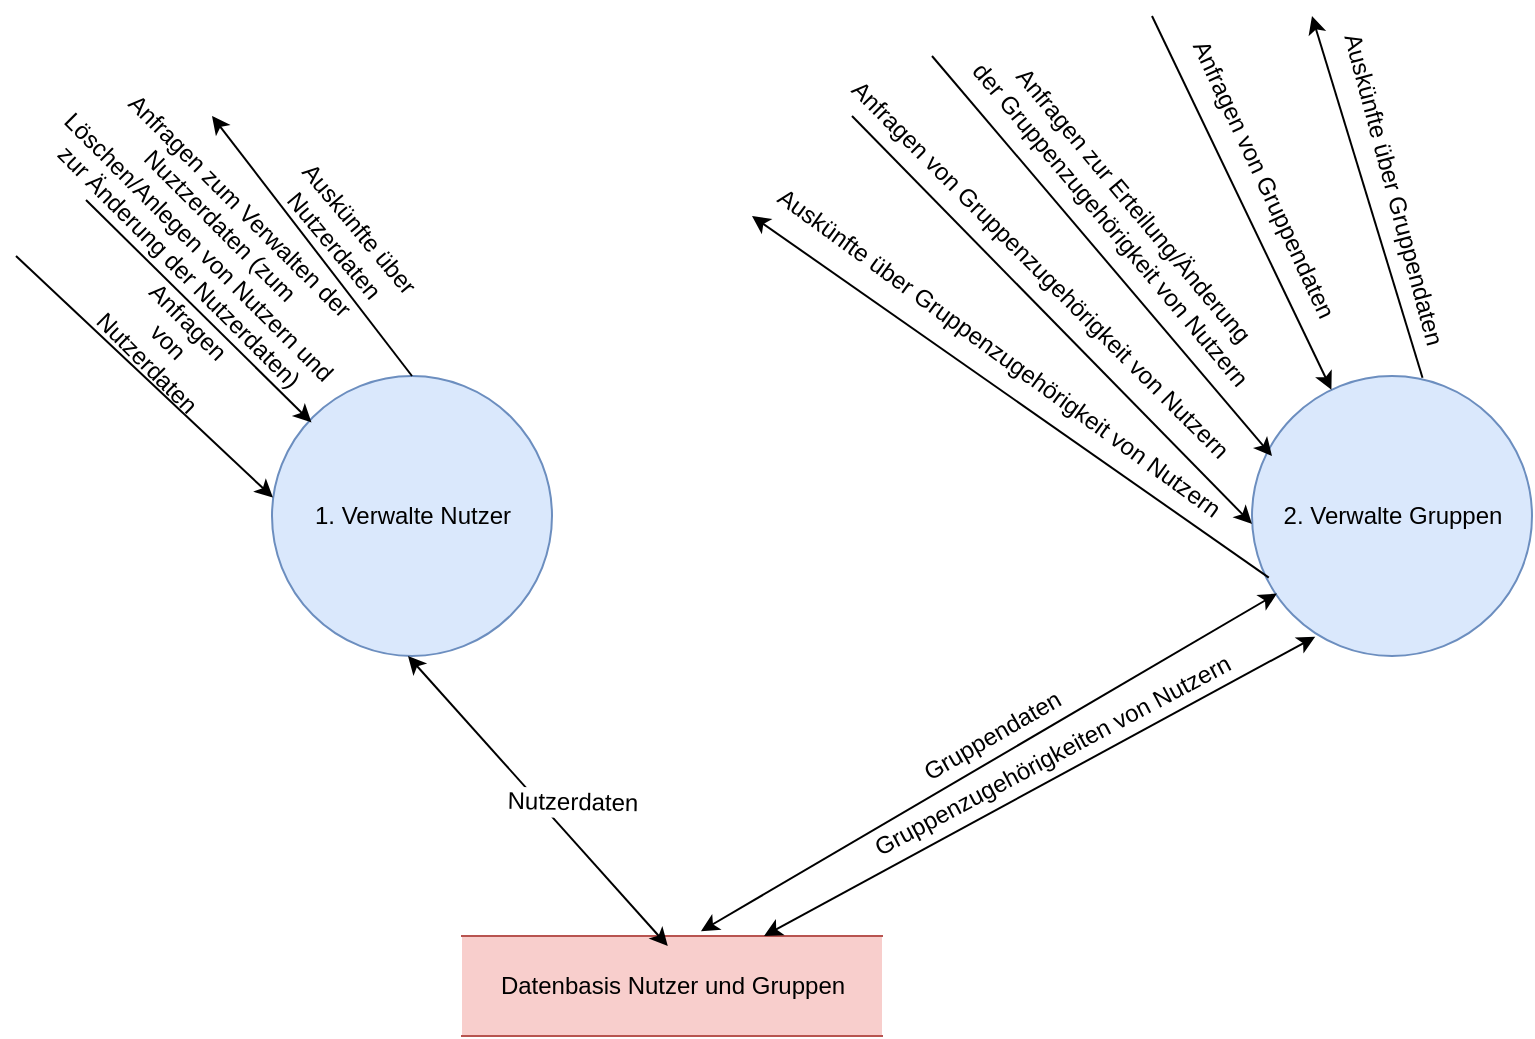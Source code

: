 <mxfile version="12.3.3" type="device" pages="1"><diagram name="Page-1" id="c7558073-3199-34d8-9f00-42111426c3f3"><mxGraphModel dx="1784" dy="1717" grid="1" gridSize="10" guides="1" tooltips="1" connect="1" arrows="1" fold="1" page="1" pageScale="1" pageWidth="826" pageHeight="1169" background="#ffffff" math="0" shadow="0"><root><mxCell id="0"/><mxCell id="1" parent="0"/><mxCell id="dEH05XnSJd75by17uOdA-97" value="1. Verwalte Nutzer &lt;br&gt;" style="shape=ellipse;html=1;dashed=0;whitespace=wrap;perimeter=ellipsePerimeter;fillColor=#dae8fc;strokeColor=#6c8ebf;" parent="1" vertex="1"><mxGeometry x="100" y="70" width="140" height="140" as="geometry"/></mxCell><mxCell id="dEH05XnSJd75by17uOdA-98" value="2. Verwalte Gruppen" style="shape=ellipse;html=1;dashed=0;whitespace=wrap;perimeter=ellipsePerimeter;fillColor=#dae8fc;strokeColor=#6c8ebf;" parent="1" vertex="1"><mxGeometry x="590" y="70" width="140" height="140" as="geometry"/></mxCell><mxCell id="dEH05XnSJd75by17uOdA-102" value="Datenbasis Nutzer und Gruppen" style="html=1;dashed=0;whitespace=wrap;shape=partialRectangle;right=0;left=0;fillColor=#f8cecc;strokeColor=#b85450;" parent="1" vertex="1"><mxGeometry x="195" y="350" width="210" height="50" as="geometry"/></mxCell><mxCell id="dEH05XnSJd75by17uOdA-106" value="" style="endArrow=classic;html=1;entryX=0.091;entryY=0.223;entryDx=0;entryDy=0;entryPerimeter=0;" parent="1" edge="1"><mxGeometry width="50" height="50" relative="1" as="geometry"><mxPoint x="7" y="-18" as="sourcePoint"/><mxPoint x="119.74" y="93.22" as="targetPoint"/></mxGeometry></mxCell><mxCell id="dEH05XnSJd75by17uOdA-107" value="" style="endArrow=classic;html=1;" parent="1" edge="1"><mxGeometry width="50" height="50" relative="1" as="geometry"><mxPoint x="430" y="-90" as="sourcePoint"/><mxPoint x="600" y="110" as="targetPoint"/></mxGeometry></mxCell><mxCell id="dEH05XnSJd75by17uOdA-109" value="Anfragen zum Verwalten der Nuztzerdaten (zum Löschen/Anlegen von Nutzern und zur Änderung der Nutzerdaten)" style="text;html=1;strokeColor=none;fillColor=none;align=center;verticalAlign=middle;whiteSpace=wrap;rounded=0;rotation=45;" parent="1" vertex="1"><mxGeometry x="-26" y="-35" width="190" height="70" as="geometry"/></mxCell><mxCell id="dEH05XnSJd75by17uOdA-112" value="&amp;nbsp;Auskünfte über Nutzerdaten" style="text;html=1;strokeColor=none;fillColor=none;align=center;verticalAlign=middle;whiteSpace=wrap;rounded=0;rotation=50;" parent="1" vertex="1"><mxGeometry x="90" y="-20" width="95" height="39" as="geometry"/></mxCell><mxCell id="dEH05XnSJd75by17uOdA-116" value="" style="endArrow=classic;html=1;exitX=0.5;exitY=0;exitDx=0;exitDy=0;" parent="1" source="dEH05XnSJd75by17uOdA-97" edge="1"><mxGeometry width="50" height="50" relative="1" as="geometry"><mxPoint x="141" y="80" as="sourcePoint"/><mxPoint x="70" y="-60" as="targetPoint"/></mxGeometry></mxCell><mxCell id="dEH05XnSJd75by17uOdA-119" value="" style="endArrow=classic;startArrow=classic;html=1;entryX=0.5;entryY=1;entryDx=0;entryDy=0;exitX=0.49;exitY=0.1;exitDx=0;exitDy=0;exitPerimeter=0;" parent="1" source="dEH05XnSJd75by17uOdA-102" edge="1"><mxGeometry width="50" height="50" relative="1" as="geometry"><mxPoint x="168" y="330" as="sourcePoint"/><mxPoint x="168" y="210" as="targetPoint"/></mxGeometry></mxCell><mxCell id="dEH05XnSJd75by17uOdA-142" value="Nutzerdaten" style="text;html=1;align=center;verticalAlign=middle;resizable=0;points=[];;labelBackgroundColor=#ffffff;rotation=1;" parent="dEH05XnSJd75by17uOdA-119" vertex="1" connectable="0"><mxGeometry x="-0.231" y="1" relative="1" as="geometry"><mxPoint x="3" y="-17.5" as="offset"/></mxGeometry></mxCell><mxCell id="dEH05XnSJd75by17uOdA-134" value="Anfragen von Nutzerdaten" style="text;html=1;strokeColor=none;fillColor=none;align=center;verticalAlign=middle;whiteSpace=wrap;rounded=0;rotation=45;" parent="1" vertex="1"><mxGeometry x="28" y="43" width="40" height="20" as="geometry"/></mxCell><mxCell id="dEH05XnSJd75by17uOdA-136" value="" style="endArrow=classic;html=1;entryX=-0.011;entryY=0.577;entryDx=0;entryDy=0;entryPerimeter=0;" parent="1" edge="1"><mxGeometry width="50" height="50" relative="1" as="geometry"><mxPoint x="-28" y="10" as="sourcePoint"/><mxPoint x="100.46" y="130.78" as="targetPoint"/></mxGeometry></mxCell><mxCell id="dEH05XnSJd75by17uOdA-146" value="" style="endArrow=classic;html=1;" parent="1" target="dEH05XnSJd75by17uOdA-98" edge="1"><mxGeometry width="50" height="50" relative="1" as="geometry"><mxPoint x="540" y="-110" as="sourcePoint"/><mxPoint x="797.2" y="-152.84" as="targetPoint"/></mxGeometry></mxCell><mxCell id="dEH05XnSJd75by17uOdA-148" value="Anfragen von Gruppendaten" style="text;html=1;align=center;verticalAlign=middle;resizable=0;points=[];;labelBackgroundColor=#ffffff;rotation=65;" parent="dEH05XnSJd75by17uOdA-146" vertex="1" connectable="0"><mxGeometry x="-0.314" y="1" relative="1" as="geometry"><mxPoint x="24" y="17" as="offset"/></mxGeometry></mxCell><mxCell id="dEH05XnSJd75by17uOdA-147" value="" style="endArrow=classic;html=1;exitX=0.609;exitY=0.006;exitDx=0;exitDy=0;exitPerimeter=0;" parent="1" source="dEH05XnSJd75by17uOdA-98" edge="1"><mxGeometry width="50" height="50" relative="1" as="geometry"><mxPoint x="670" y="-80" as="sourcePoint"/><mxPoint x="620" y="-110" as="targetPoint"/></mxGeometry></mxCell><mxCell id="dEH05XnSJd75by17uOdA-149" value="Auskünfte über Gruppendaten" style="text;html=1;align=center;verticalAlign=middle;resizable=0;points=[];;labelBackgroundColor=#ffffff;rotation=75;" parent="dEH05XnSJd75by17uOdA-147" vertex="1" connectable="0"><mxGeometry x="0.283" relative="1" as="geometry"><mxPoint x="21" y="21" as="offset"/></mxGeometry></mxCell><mxCell id="dEH05XnSJd75by17uOdA-159" value="Anfragen zur Erteilung/Änderung &lt;br&gt;der&amp;nbsp;&lt;span style=&quot;background-color: rgb(255 , 255 , 255)&quot;&gt;Gruppenzugehörigkeit von Nutzern&lt;/span&gt;" style="text;html=1;align=center;verticalAlign=middle;resizable=0;points=[];;autosize=1;rotation=50;" parent="1" vertex="1"><mxGeometry x="415" y="-26" width="220" height="30" as="geometry"/></mxCell><mxCell id="dEH05XnSJd75by17uOdA-161" value="" style="endArrow=classic;html=1;" parent="1" edge="1"><mxGeometry width="50" height="50" relative="1" as="geometry"><mxPoint x="390" y="-60" as="sourcePoint"/><mxPoint x="590" y="144" as="targetPoint"/></mxGeometry></mxCell><mxCell id="dEH05XnSJd75by17uOdA-163" value="Anfragen von Gruppenzugehörigkeit von Nutzern" style="text;html=1;align=center;verticalAlign=middle;resizable=0;points=[];;labelBackgroundColor=#ffffff;rotation=45;" parent="dEH05XnSJd75by17uOdA-161" vertex="1" connectable="0"><mxGeometry x="-0.12" y="2" relative="1" as="geometry"><mxPoint x="5" y="-12" as="offset"/></mxGeometry></mxCell><mxCell id="dEH05XnSJd75by17uOdA-164" value="" style="endArrow=classic;html=1;exitX=0.06;exitY=0.72;exitDx=0;exitDy=0;exitPerimeter=0;" parent="1" source="dEH05XnSJd75by17uOdA-98" edge="1"><mxGeometry width="50" height="50" relative="1" as="geometry"><mxPoint x="-10" y="710" as="sourcePoint"/><mxPoint x="340" y="-10" as="targetPoint"/></mxGeometry></mxCell><mxCell id="dEH05XnSJd75by17uOdA-165" value="Auskünfte über Gruppenzugehörigkeit von Nutzern" style="text;html=1;align=center;verticalAlign=middle;resizable=0;points=[];;labelBackgroundColor=#ffffff;rotation=36;direction=south;" parent="dEH05XnSJd75by17uOdA-164" vertex="1" connectable="0"><mxGeometry x="-0.114" y="1" relative="1" as="geometry"><mxPoint x="-21" y="-33.5" as="offset"/></mxGeometry></mxCell><mxCell id="dEH05XnSJd75by17uOdA-166" value="" style="endArrow=classic;startArrow=classic;html=1;entryX=0.226;entryY=0.931;entryDx=0;entryDy=0;entryPerimeter=0;" parent="1" source="dEH05XnSJd75by17uOdA-102" target="dEH05XnSJd75by17uOdA-98" edge="1"><mxGeometry width="50" height="50" relative="1" as="geometry"><mxPoint x="-10" y="470" as="sourcePoint"/><mxPoint x="40" y="420" as="targetPoint"/></mxGeometry></mxCell><mxCell id="dEH05XnSJd75by17uOdA-168" value="" style="endArrow=classic;startArrow=classic;html=1;entryX=0.089;entryY=0.777;entryDx=0;entryDy=0;entryPerimeter=0;exitX=0.569;exitY=-0.048;exitDx=0;exitDy=0;exitPerimeter=0;" parent="1" source="dEH05XnSJd75by17uOdA-102" target="dEH05XnSJd75by17uOdA-98" edge="1"><mxGeometry width="50" height="50" relative="1" as="geometry"><mxPoint x="-10" y="470" as="sourcePoint"/><mxPoint x="40" y="420" as="targetPoint"/></mxGeometry></mxCell><mxCell id="dEH05XnSJd75by17uOdA-169" value="Gruppendaten" style="text;html=1;align=center;verticalAlign=middle;resizable=0;points=[];;labelBackgroundColor=#ffffff;rotation=-30;" parent="dEH05XnSJd75by17uOdA-168" vertex="1" connectable="0"><mxGeometry x="0.078" y="1" relative="1" as="geometry"><mxPoint x="-9.5" y="-5.5" as="offset"/></mxGeometry></mxCell><mxCell id="kbQGhB1DivrZz1TiDLMf-1" value="&lt;span style=&quot;background-color: rgb(255 , 255 , 255)&quot;&gt;Gruppenzugehörigkeiten von Nutzern&lt;/span&gt;" style="text;html=1;align=center;verticalAlign=middle;resizable=0;points=[];;autosize=1;rotation=332;" vertex="1" parent="1"><mxGeometry x="385" y="250" width="210" height="20" as="geometry"/></mxCell></root></mxGraphModel></diagram></mxfile>